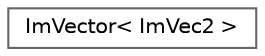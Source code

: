 digraph "Graphical Class Hierarchy"
{
 // LATEX_PDF_SIZE
  bgcolor="transparent";
  edge [fontname=Helvetica,fontsize=10,labelfontname=Helvetica,labelfontsize=10];
  node [fontname=Helvetica,fontsize=10,shape=box,height=0.2,width=0.4];
  rankdir="LR";
  Node0 [label="ImVector\< ImVec2 \>",height=0.2,width=0.4,color="grey40", fillcolor="white", style="filled",URL="$struct_im_vector.html",tooltip=" "];
}
